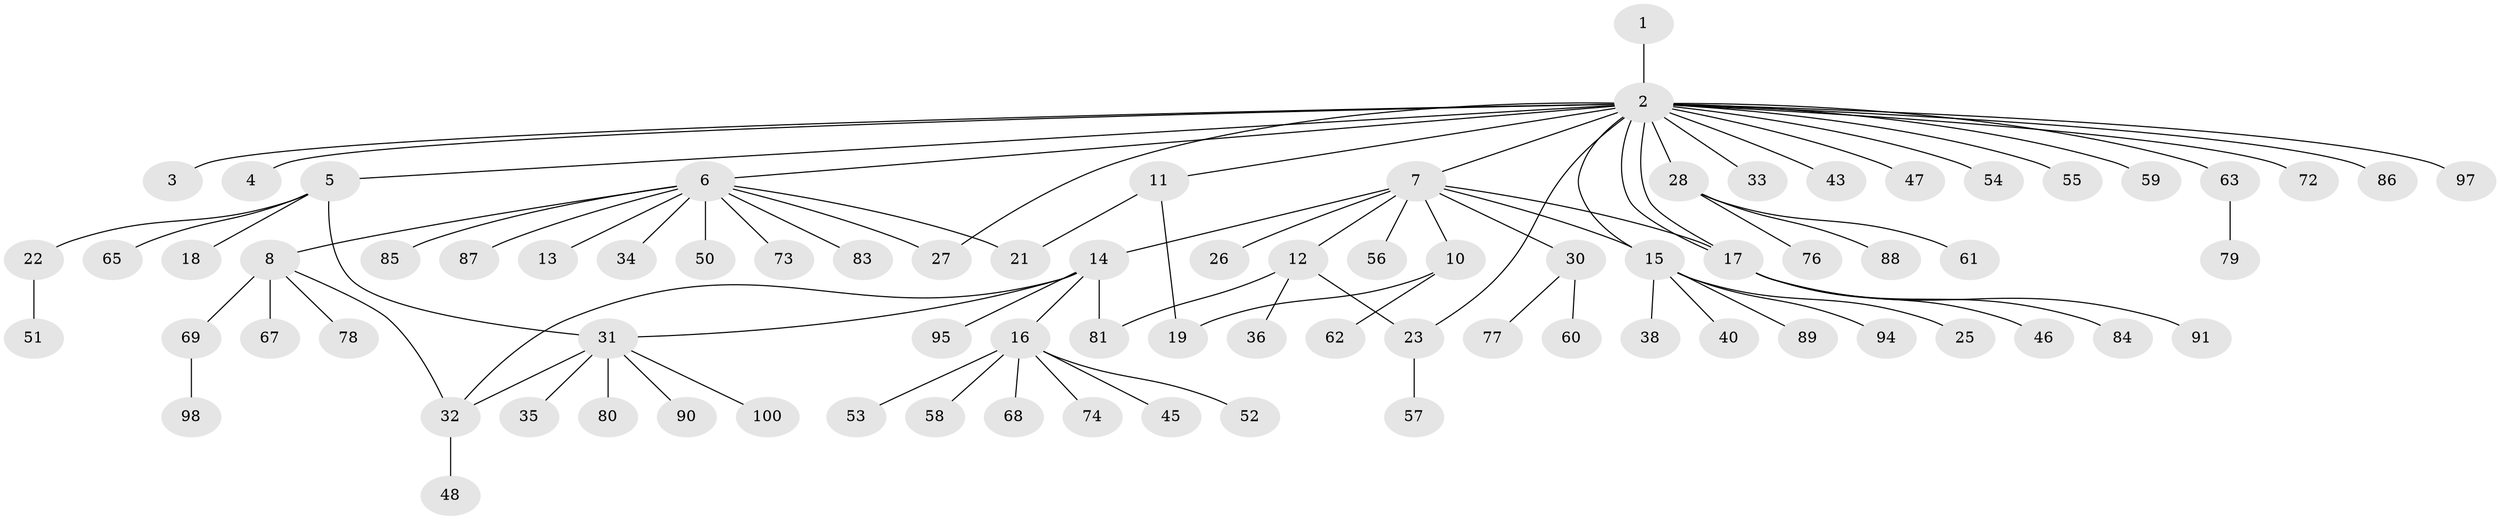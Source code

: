 // original degree distribution, {2: 0.11, 24: 0.01, 1: 0.66, 6: 0.04, 12: 0.01, 11: 0.01, 3: 0.09, 4: 0.02, 5: 0.03, 7: 0.01, 8: 0.01}
// Generated by graph-tools (version 1.1) at 2025/38/02/21/25 10:38:54]
// undirected, 80 vertices, 90 edges
graph export_dot {
graph [start="1"]
  node [color=gray90,style=filled];
  1 [super="+92"];
  2 [super="+41"];
  3;
  4;
  5 [super="+9"];
  6 [super="+20"];
  7 [super="+96"];
  8 [super="+44"];
  10;
  11 [super="+64"];
  12 [super="+49"];
  13;
  14 [super="+66"];
  15 [super="+24"];
  16 [super="+82"];
  17 [super="+39"];
  18;
  19 [super="+29"];
  21;
  22;
  23;
  25;
  26;
  27 [super="+93"];
  28 [super="+71"];
  30 [super="+99"];
  31 [super="+42"];
  32 [super="+37"];
  33;
  34;
  35;
  36;
  38;
  40;
  43 [super="+70"];
  45;
  46;
  47;
  48;
  50;
  51;
  52;
  53;
  54;
  55;
  56;
  57;
  58;
  59;
  60;
  61;
  62;
  63 [super="+75"];
  65;
  67;
  68;
  69;
  72;
  73;
  74;
  76;
  77;
  78;
  79;
  80;
  81;
  83;
  84;
  85;
  86;
  87;
  88;
  89;
  90;
  91;
  94;
  95;
  97;
  98;
  100;
  1 -- 2;
  2 -- 3;
  2 -- 4;
  2 -- 5;
  2 -- 6;
  2 -- 7;
  2 -- 11;
  2 -- 17;
  2 -- 17;
  2 -- 23;
  2 -- 28;
  2 -- 33;
  2 -- 43;
  2 -- 47;
  2 -- 54;
  2 -- 55;
  2 -- 59;
  2 -- 63;
  2 -- 72;
  2 -- 86;
  2 -- 97;
  2 -- 15;
  2 -- 27;
  5 -- 18;
  5 -- 22;
  5 -- 65;
  5 -- 31;
  6 -- 8;
  6 -- 13;
  6 -- 21;
  6 -- 27;
  6 -- 34;
  6 -- 50;
  6 -- 73;
  6 -- 83;
  6 -- 85;
  6 -- 87;
  7 -- 10;
  7 -- 12;
  7 -- 14 [weight=2];
  7 -- 15;
  7 -- 17;
  7 -- 26;
  7 -- 30;
  7 -- 56;
  8 -- 32;
  8 -- 67;
  8 -- 69;
  8 -- 78;
  10 -- 19;
  10 -- 62;
  11 -- 19 [weight=2];
  11 -- 21;
  12 -- 23;
  12 -- 36;
  12 -- 81;
  14 -- 16;
  14 -- 31;
  14 -- 32;
  14 -- 81;
  14 -- 95;
  15 -- 25;
  15 -- 38;
  15 -- 40;
  15 -- 89;
  15 -- 94;
  16 -- 45;
  16 -- 52;
  16 -- 53;
  16 -- 58;
  16 -- 68;
  16 -- 74;
  17 -- 84;
  17 -- 91;
  17 -- 46;
  22 -- 51;
  23 -- 57;
  28 -- 61;
  28 -- 76;
  28 -- 88;
  30 -- 60;
  30 -- 77;
  31 -- 35;
  31 -- 90;
  31 -- 100;
  31 -- 80;
  31 -- 32;
  32 -- 48;
  63 -- 79;
  69 -- 98;
}
